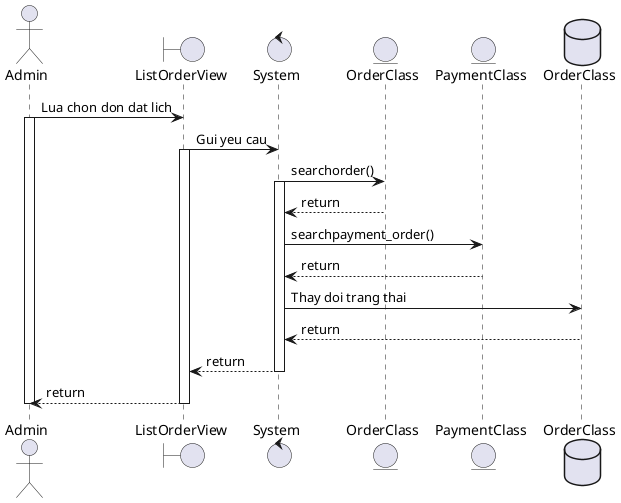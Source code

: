 @startuml
actor       Admin   as 1
boundary    ListOrderView    as 2
control     System     as 3
entity      OrderClass     as 4
entity      PaymentClass     as 5
database OrderClass as 6

1->2 : Lua chon don dat lich
activate 1
2->3 : Gui yeu cau
activate 2
3->4 : searchorder()
activate 3
4-->3 : return 
3->5 : searchpayment_order()
5-->3 : return 
3->6 : Thay doi trang thai

6-->3 :return
3-->2 : return 
deactivate 3
2-->1 : return
deactivate 2
deactivate 1

@enduml